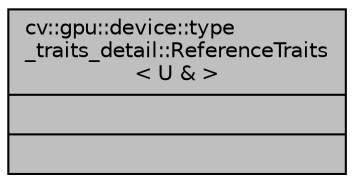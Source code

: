digraph "cv::gpu::device::type_traits_detail::ReferenceTraits&lt; U &amp; &gt;"
{
 // LATEX_PDF_SIZE
  edge [fontname="Helvetica",fontsize="10",labelfontname="Helvetica",labelfontsize="10"];
  node [fontname="Helvetica",fontsize="10",shape=record];
  Node1 [label="{cv::gpu::device::type\l_traits_detail::ReferenceTraits\l\< U & \>\n||}",height=0.2,width=0.4,color="black", fillcolor="grey75", style="filled", fontcolor="black",tooltip=" "];
}
